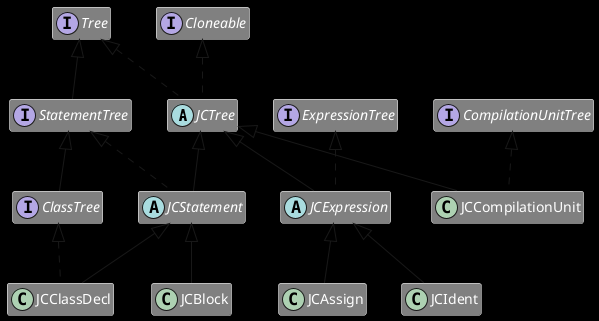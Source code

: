@@startuml JCTree-model
hide members
skinparam backgroundcolor black
skinparam classBackgroundColor gray
skinparam ClassBorderColor white
skinparam ClassFontColor white

abstract class JCTree implements Tree, Cloneable

interface StatementTree extends Tree
abstract class JCStatement extends JCTree implements StatementTree
abstract class JCExpression extends JCTree implements ExpressionTree

class JCCompilationUnit extends JCTree implements CompilationUnitTree 


class JCClassDecl extends JCStatement implements ClassTree{
    + JCModifiers mods;
    /** the name of the class */
    + Name name;
    /** formal class parameters */
    + List<JCTypeParameter> typarams;
    /** the classes this class extends */
    + JCExpression extending;
    /** the interfaces implemented by this class */
    + List<JCExpression> implementing;
    /** all variables and methods defined in this class */
    + List<JCTree> defs;
    /** the symbol */
    + ClassSymbol sym;
}

interface ClassTree extends StatementTree

class JCAssign extends JCExpression
class JCIdent extends JCExpression
class JCBlock extends JCStatement


@@enduml